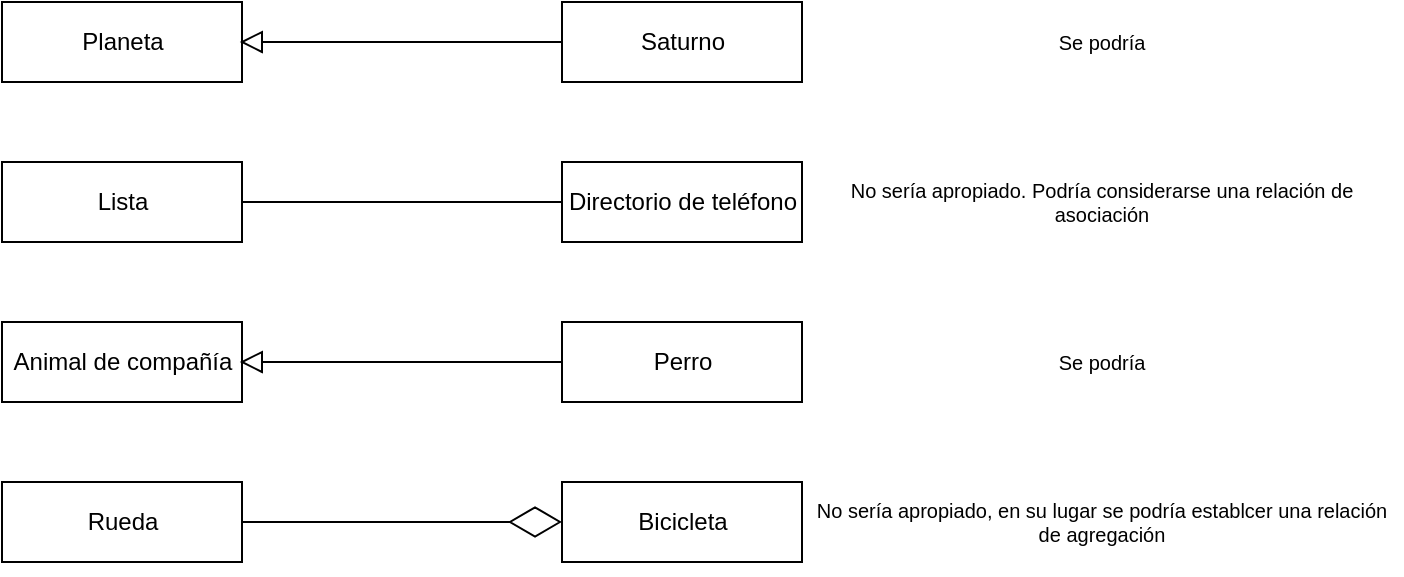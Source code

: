 <mxfile>
    <diagram id="mnbgLwTyspXb-Ak-Kv7s" name="Page-1">
        <mxGraphModel dx="790" dy="489" grid="1" gridSize="10" guides="1" tooltips="1" connect="1" arrows="1" fold="1" page="1" pageScale="1" pageWidth="827" pageHeight="1169" math="0" shadow="0">
            <root>
                <mxCell id="0"/>
                <mxCell id="1" parent="0"/>
                <mxCell id="6" value="Planeta" style="html=1;" vertex="1" parent="1">
                    <mxGeometry x="40" y="40" width="120" height="40" as="geometry"/>
                </mxCell>
                <mxCell id="7" value="Saturno" style="html=1;" vertex="1" parent="1">
                    <mxGeometry x="320" y="40" width="120" height="40" as="geometry"/>
                </mxCell>
                <mxCell id="10" value="Directorio de teléfono" style="html=1;" vertex="1" parent="1">
                    <mxGeometry x="320" y="120" width="120" height="40" as="geometry"/>
                </mxCell>
                <mxCell id="11" value="Perro" style="html=1;" vertex="1" parent="1">
                    <mxGeometry x="320" y="200" width="120" height="40" as="geometry"/>
                </mxCell>
                <mxCell id="12" value="Lista" style="html=1;" vertex="1" parent="1">
                    <mxGeometry x="40" y="120" width="120" height="40" as="geometry"/>
                </mxCell>
                <mxCell id="13" value="Animal de compañía" style="html=1;" vertex="1" parent="1">
                    <mxGeometry x="40" y="200" width="120" height="40" as="geometry"/>
                </mxCell>
                <mxCell id="15" value="Rueda" style="html=1;" vertex="1" parent="1">
                    <mxGeometry x="40" y="280" width="120" height="40" as="geometry"/>
                </mxCell>
                <mxCell id="16" value="Bicicleta" style="html=1;" vertex="1" parent="1">
                    <mxGeometry x="320" y="280" width="120" height="40" as="geometry"/>
                </mxCell>
                <mxCell id="27" value="" style="triangle;whiteSpace=wrap;html=1;rotation=-180;" vertex="1" parent="1">
                    <mxGeometry x="160" y="215" width="10" height="10" as="geometry"/>
                </mxCell>
                <mxCell id="28" value="" style="endArrow=none;html=1;exitX=0;exitY=0.5;exitDx=0;exitDy=0;" edge="1" parent="1" source="11">
                    <mxGeometry width="50" height="50" relative="1" as="geometry">
                        <mxPoint x="80" y="140" as="sourcePoint"/>
                        <mxPoint x="170" y="220" as="targetPoint"/>
                    </mxGeometry>
                </mxCell>
                <mxCell id="38" value="" style="triangle;whiteSpace=wrap;html=1;rotation=-180;" vertex="1" parent="1">
                    <mxGeometry x="160" y="55" width="10" height="10" as="geometry"/>
                </mxCell>
                <mxCell id="39" value="" style="endArrow=none;html=1;entryX=0;entryY=0.5;entryDx=0;entryDy=0;" edge="1" parent="1" target="7">
                    <mxGeometry width="50" height="50" relative="1" as="geometry">
                        <mxPoint x="170" y="60" as="sourcePoint"/>
                        <mxPoint x="430" y="130" as="targetPoint"/>
                    </mxGeometry>
                </mxCell>
                <mxCell id="42" value="&lt;span style=&quot;font-size: 10px;&quot;&gt;Se podría&lt;/span&gt;" style="text;html=1;strokeColor=none;fillColor=none;align=center;verticalAlign=middle;whiteSpace=wrap;rounded=0;" vertex="1" parent="1">
                    <mxGeometry x="440" y="40" width="300" height="40" as="geometry"/>
                </mxCell>
                <mxCell id="44" value="No sería apropiado. Podría considerarse una relación de asociación" style="text;html=1;strokeColor=none;fillColor=none;align=center;verticalAlign=middle;whiteSpace=wrap;rounded=0;fontSize=10;" vertex="1" parent="1">
                    <mxGeometry x="440" y="120" width="300" height="40" as="geometry"/>
                </mxCell>
                <mxCell id="45" value="No sería apropiado, en su lugar se podría establcer una relación de agregación" style="text;html=1;strokeColor=none;fillColor=none;align=center;verticalAlign=middle;whiteSpace=wrap;rounded=0;fontSize=10;" vertex="1" parent="1">
                    <mxGeometry x="440" y="280" width="300" height="40" as="geometry"/>
                </mxCell>
                <mxCell id="48" value="" style="line;strokeWidth=1;fillColor=none;align=left;verticalAlign=middle;spacingTop=-1;spacingLeft=3;spacingRight=3;rotatable=0;labelPosition=right;points=[];portConstraint=eastwest;strokeColor=inherit;fontSize=10;" vertex="1" parent="1">
                    <mxGeometry x="160" y="136" width="160" height="8" as="geometry"/>
                </mxCell>
                <mxCell id="50" value="" style="endArrow=diamondThin;endFill=0;endSize=24;html=1;fontSize=10;entryX=0;entryY=0.5;entryDx=0;entryDy=0;exitX=1;exitY=0.5;exitDx=0;exitDy=0;" edge="1" parent="1" source="15" target="16">
                    <mxGeometry width="160" relative="1" as="geometry">
                        <mxPoint x="320" y="240" as="sourcePoint"/>
                        <mxPoint x="470" y="240" as="targetPoint"/>
                    </mxGeometry>
                </mxCell>
                <mxCell id="51" value="&lt;span style=&quot;font-size: 10px;&quot;&gt;Se podría&lt;/span&gt;" style="text;html=1;strokeColor=none;fillColor=none;align=center;verticalAlign=middle;whiteSpace=wrap;rounded=0;" vertex="1" parent="1">
                    <mxGeometry x="440" y="200" width="300" height="40" as="geometry"/>
                </mxCell>
            </root>
        </mxGraphModel>
    </diagram>
</mxfile>
